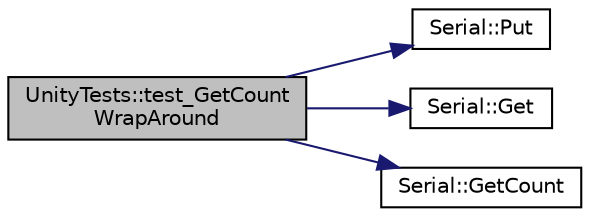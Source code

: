 digraph "UnityTests::test_GetCountWrapAround"
{
  edge [fontname="Helvetica",fontsize="10",labelfontname="Helvetica",labelfontsize="10"];
  node [fontname="Helvetica",fontsize="10",shape=record];
  rankdir="LR";
  Node1 [label="UnityTests::test_GetCount\lWrapAround",height=0.2,width=0.4,color="black", fillcolor="grey75", style="filled" fontcolor="black"];
  Node1 -> Node2 [color="midnightblue",fontsize="10",style="solid",fontname="Helvetica"];
  Node2 [label="Serial::Put",height=0.2,width=0.4,color="black", fillcolor="white", style="filled",URL="$classSerial.html#a9cc9f1300669c411690390b0399db3e9",tooltip="Transmit a single character."];
  Node1 -> Node3 [color="midnightblue",fontsize="10",style="solid",fontname="Helvetica"];
  Node3 [label="Serial::Get",height=0.2,width=0.4,color="black", fillcolor="white", style="filled",URL="$classSerial.html#a9ff80fa40c5fd0d6528b1de41b85d6fd",tooltip="Receive a byte (wait) or timeout."];
  Node1 -> Node4 [color="midnightblue",fontsize="10",style="solid",fontname="Helvetica"];
  Node4 [label="Serial::GetCount",height=0.2,width=0.4,color="black", fillcolor="white", style="filled",URL="$classSerial.html#aef8c864e79110a09280366c13cc0cd5b",tooltip="Get the number of bytes in the receive buffer."];
}
